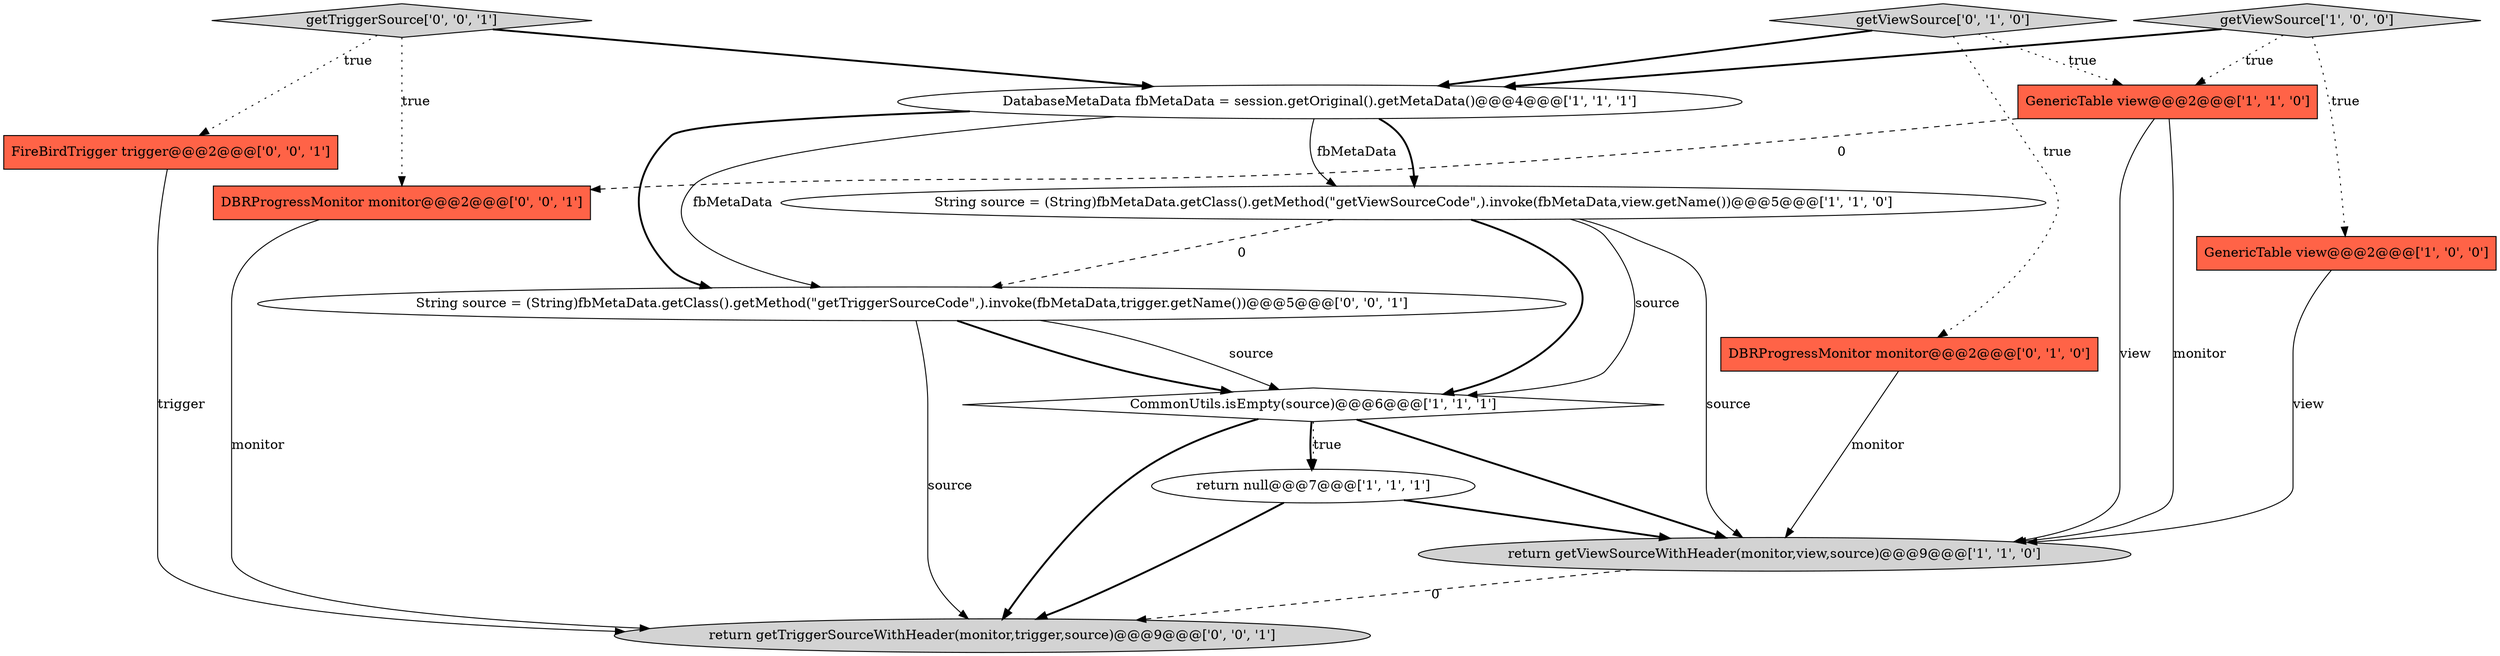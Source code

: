 digraph {
0 [style = filled, label = "String source = (String)fbMetaData.getClass().getMethod(\"getViewSourceCode\",).invoke(fbMetaData,view.getName())@@@5@@@['1', '1', '0']", fillcolor = white, shape = ellipse image = "AAA0AAABBB1BBB"];
12 [style = filled, label = "FireBirdTrigger trigger@@@2@@@['0', '0', '1']", fillcolor = tomato, shape = box image = "AAA0AAABBB3BBB"];
2 [style = filled, label = "GenericTable view@@@2@@@['1', '0', '0']", fillcolor = tomato, shape = box image = "AAA0AAABBB1BBB"];
3 [style = filled, label = "return null@@@7@@@['1', '1', '1']", fillcolor = white, shape = ellipse image = "AAA0AAABBB1BBB"];
7 [style = filled, label = "return getViewSourceWithHeader(monitor,view,source)@@@9@@@['1', '1', '0']", fillcolor = lightgray, shape = ellipse image = "AAA0AAABBB1BBB"];
14 [style = filled, label = "DBRProgressMonitor monitor@@@2@@@['0', '0', '1']", fillcolor = tomato, shape = box image = "AAA0AAABBB3BBB"];
4 [style = filled, label = "GenericTable view@@@2@@@['1', '1', '0']", fillcolor = tomato, shape = box image = "AAA0AAABBB1BBB"];
8 [style = filled, label = "getViewSource['0', '1', '0']", fillcolor = lightgray, shape = diamond image = "AAA0AAABBB2BBB"];
11 [style = filled, label = "getTriggerSource['0', '0', '1']", fillcolor = lightgray, shape = diamond image = "AAA0AAABBB3BBB"];
13 [style = filled, label = "String source = (String)fbMetaData.getClass().getMethod(\"getTriggerSourceCode\",).invoke(fbMetaData,trigger.getName())@@@5@@@['0', '0', '1']", fillcolor = white, shape = ellipse image = "AAA0AAABBB3BBB"];
1 [style = filled, label = "getViewSource['1', '0', '0']", fillcolor = lightgray, shape = diamond image = "AAA0AAABBB1BBB"];
6 [style = filled, label = "DatabaseMetaData fbMetaData = session.getOriginal().getMetaData()@@@4@@@['1', '1', '1']", fillcolor = white, shape = ellipse image = "AAA0AAABBB1BBB"];
10 [style = filled, label = "return getTriggerSourceWithHeader(monitor,trigger,source)@@@9@@@['0', '0', '1']", fillcolor = lightgray, shape = ellipse image = "AAA0AAABBB3BBB"];
5 [style = filled, label = "CommonUtils.isEmpty(source)@@@6@@@['1', '1', '1']", fillcolor = white, shape = diamond image = "AAA0AAABBB1BBB"];
9 [style = filled, label = "DBRProgressMonitor monitor@@@2@@@['0', '1', '0']", fillcolor = tomato, shape = box image = "AAA0AAABBB2BBB"];
13->5 [style = solid, label="source"];
5->3 [style = bold, label=""];
5->10 [style = bold, label=""];
4->7 [style = solid, label="monitor"];
13->10 [style = solid, label="source"];
12->10 [style = solid, label="trigger"];
11->6 [style = bold, label=""];
0->7 [style = solid, label="source"];
11->12 [style = dotted, label="true"];
9->7 [style = solid, label="monitor"];
11->14 [style = dotted, label="true"];
4->7 [style = solid, label="view"];
8->6 [style = bold, label=""];
6->0 [style = bold, label=""];
1->4 [style = dotted, label="true"];
5->3 [style = dotted, label="true"];
6->0 [style = solid, label="fbMetaData"];
8->4 [style = dotted, label="true"];
2->7 [style = solid, label="view"];
3->10 [style = bold, label=""];
1->6 [style = bold, label=""];
3->7 [style = bold, label=""];
6->13 [style = bold, label=""];
0->13 [style = dashed, label="0"];
0->5 [style = solid, label="source"];
13->5 [style = bold, label=""];
5->7 [style = bold, label=""];
7->10 [style = dashed, label="0"];
4->14 [style = dashed, label="0"];
14->10 [style = solid, label="monitor"];
8->9 [style = dotted, label="true"];
6->13 [style = solid, label="fbMetaData"];
1->2 [style = dotted, label="true"];
0->5 [style = bold, label=""];
}
